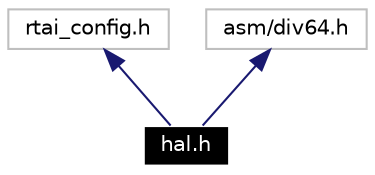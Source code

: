 digraph G
{
  edge [fontname="Helvetica",fontsize=10,labelfontname="Helvetica",labelfontsize=10];
  node [fontname="Helvetica",fontsize=10,shape=record];
  Node1 [label="hal.h",height=0.2,width=0.4,color="white", fillcolor="black", style="filled" fontcolor="white"];
  Node2 -> Node1 [dir=back,color="midnightblue",fontsize=10,style="solid",fontname="Helvetica"];
  Node2 [label="rtai_config.h",height=0.2,width=0.4,color="grey75"];
  Node3 -> Node1 [dir=back,color="midnightblue",fontsize=10,style="solid",fontname="Helvetica"];
  Node3 [label="asm/div64.h",height=0.2,width=0.4,color="grey75"];
}
